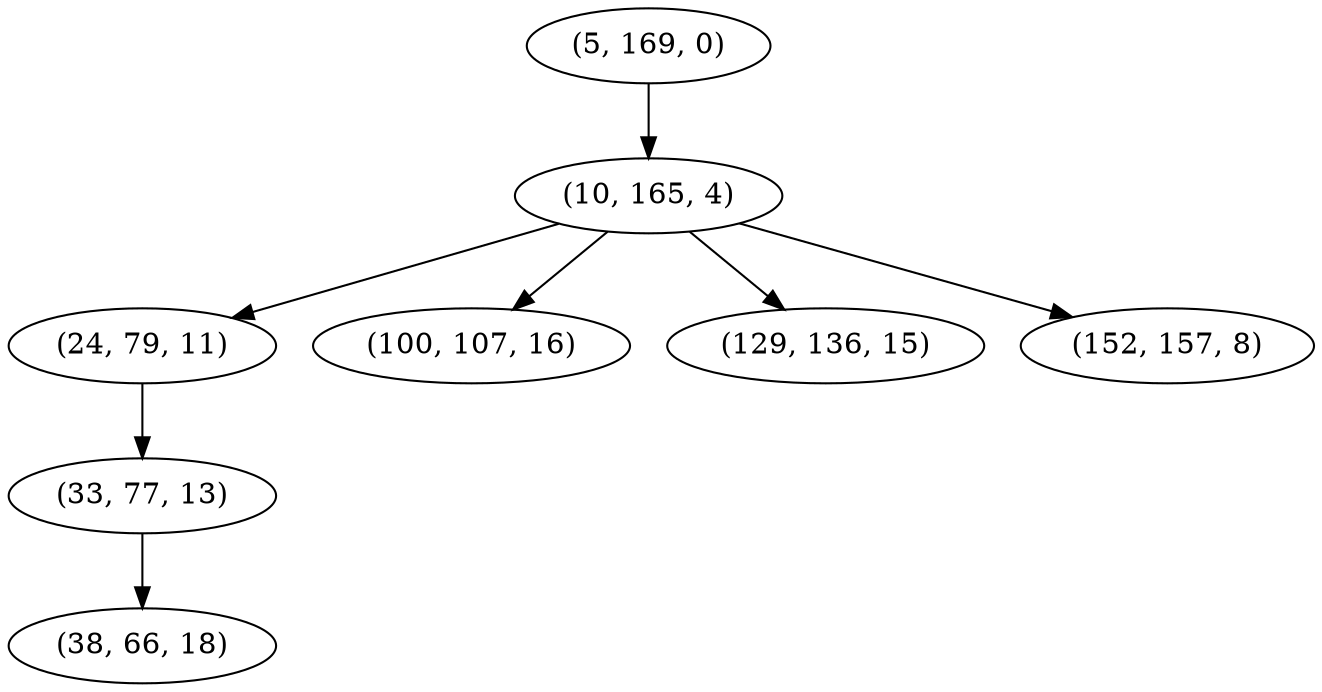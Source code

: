 digraph tree {
    "(5, 169, 0)";
    "(10, 165, 4)";
    "(24, 79, 11)";
    "(33, 77, 13)";
    "(38, 66, 18)";
    "(100, 107, 16)";
    "(129, 136, 15)";
    "(152, 157, 8)";
    "(5, 169, 0)" -> "(10, 165, 4)";
    "(10, 165, 4)" -> "(24, 79, 11)";
    "(10, 165, 4)" -> "(100, 107, 16)";
    "(10, 165, 4)" -> "(129, 136, 15)";
    "(10, 165, 4)" -> "(152, 157, 8)";
    "(24, 79, 11)" -> "(33, 77, 13)";
    "(33, 77, 13)" -> "(38, 66, 18)";
}
